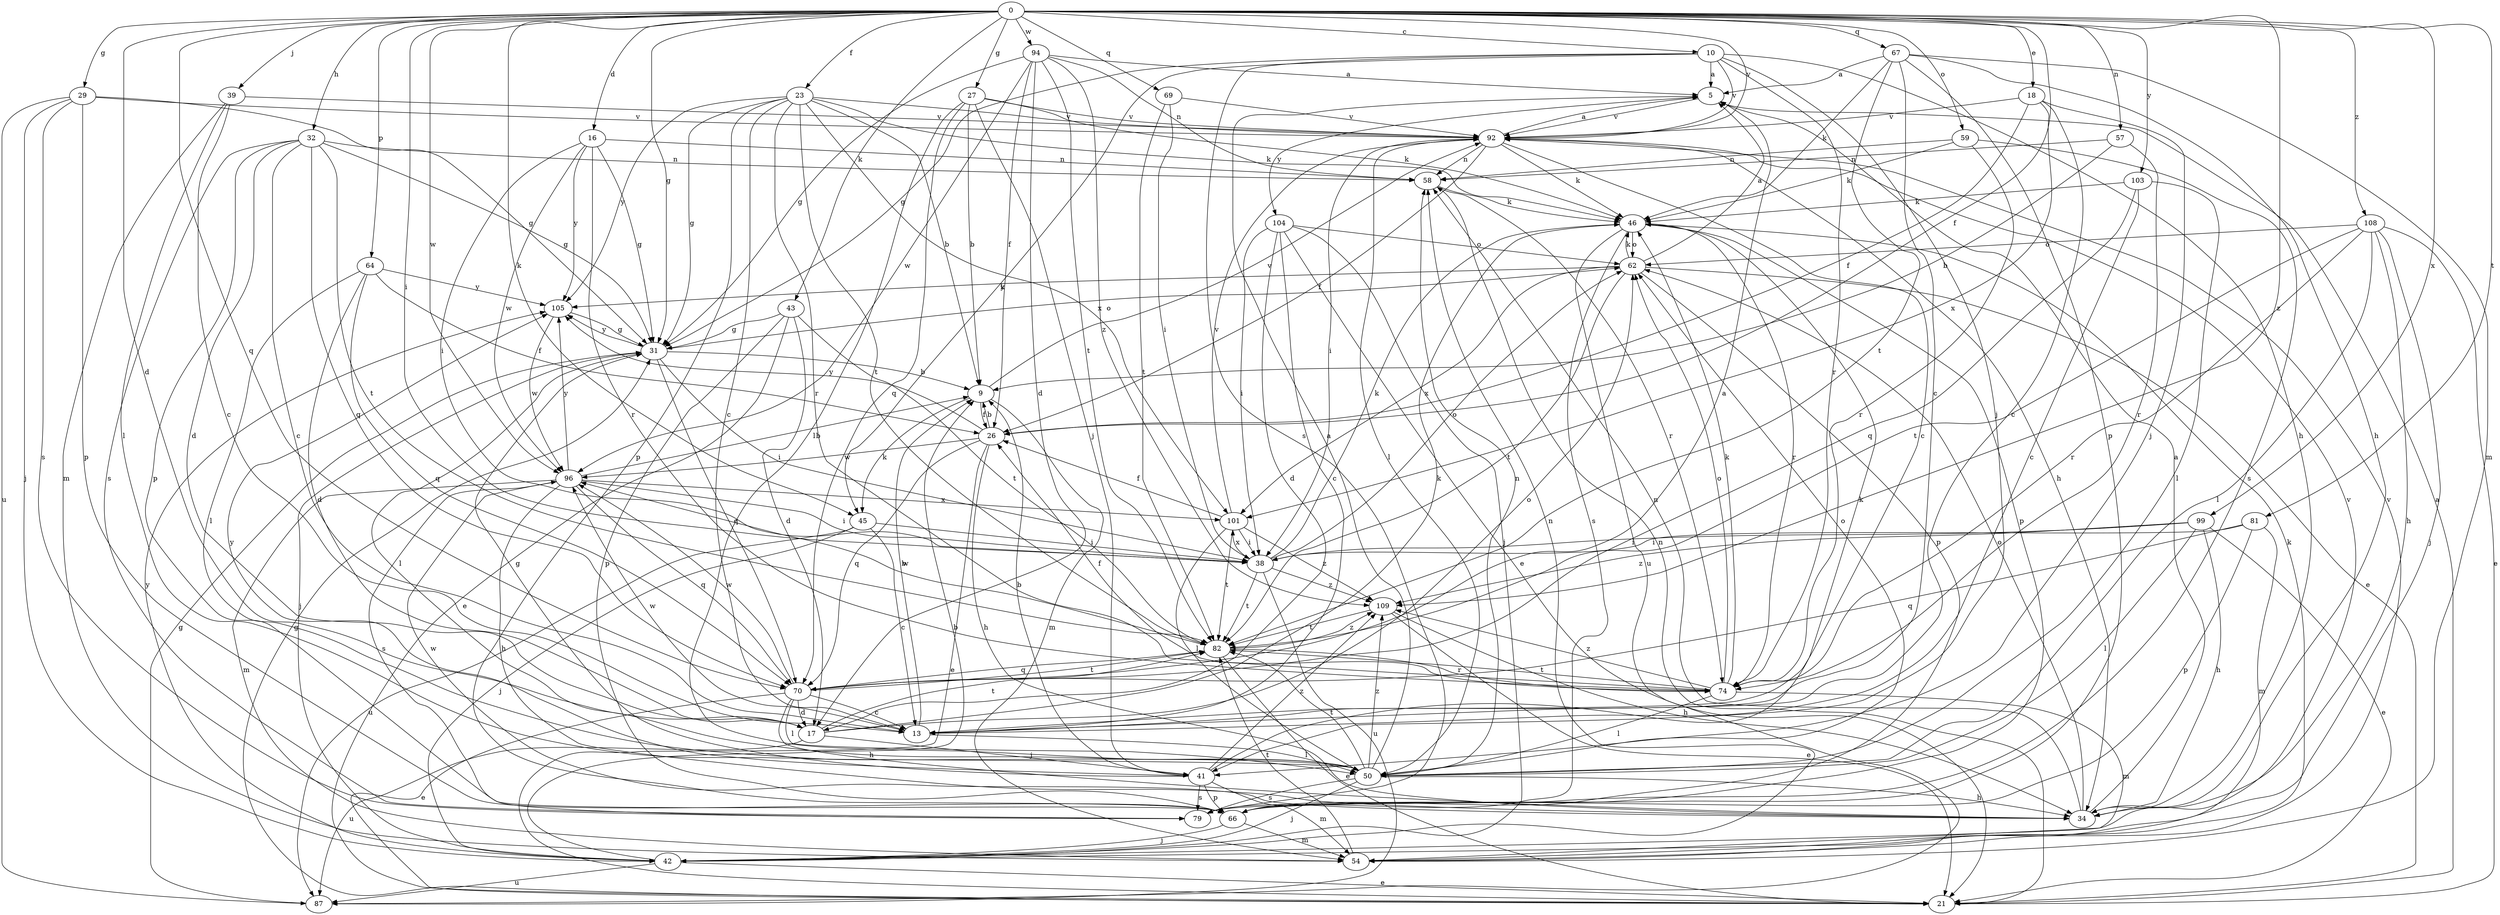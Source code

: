 strict digraph  {
0;
5;
9;
10;
13;
16;
17;
18;
21;
23;
26;
27;
29;
31;
32;
34;
38;
39;
41;
42;
43;
45;
46;
50;
54;
57;
58;
59;
62;
64;
66;
67;
69;
70;
74;
79;
81;
82;
87;
92;
94;
96;
99;
101;
103;
104;
105;
108;
109;
0 -> 10  [label=c];
0 -> 16  [label=d];
0 -> 17  [label=d];
0 -> 18  [label=e];
0 -> 23  [label=f];
0 -> 26  [label=f];
0 -> 27  [label=g];
0 -> 29  [label=g];
0 -> 31  [label=g];
0 -> 32  [label=h];
0 -> 38  [label=i];
0 -> 39  [label=j];
0 -> 43  [label=k];
0 -> 45  [label=k];
0 -> 57  [label=n];
0 -> 59  [label=o];
0 -> 64  [label=p];
0 -> 67  [label=q];
0 -> 69  [label=q];
0 -> 70  [label=q];
0 -> 81  [label=t];
0 -> 92  [label=v];
0 -> 94  [label=w];
0 -> 96  [label=w];
0 -> 99  [label=x];
0 -> 103  [label=y];
0 -> 108  [label=z];
0 -> 109  [label=z];
5 -> 92  [label=v];
5 -> 104  [label=y];
9 -> 26  [label=f];
9 -> 45  [label=k];
9 -> 54  [label=m];
9 -> 92  [label=v];
10 -> 5  [label=a];
10 -> 31  [label=g];
10 -> 34  [label=h];
10 -> 41  [label=j];
10 -> 45  [label=k];
10 -> 74  [label=r];
10 -> 79  [label=s];
10 -> 92  [label=v];
13 -> 9  [label=b];
13 -> 50  [label=l];
13 -> 96  [label=w];
16 -> 31  [label=g];
16 -> 38  [label=i];
16 -> 58  [label=n];
16 -> 74  [label=r];
16 -> 96  [label=w];
16 -> 105  [label=y];
17 -> 41  [label=j];
17 -> 46  [label=k];
17 -> 62  [label=o];
17 -> 82  [label=t];
17 -> 87  [label=u];
18 -> 13  [label=c];
18 -> 26  [label=f];
18 -> 41  [label=j];
18 -> 92  [label=v];
18 -> 101  [label=x];
21 -> 5  [label=a];
21 -> 31  [label=g];
21 -> 58  [label=n];
23 -> 9  [label=b];
23 -> 13  [label=c];
23 -> 31  [label=g];
23 -> 46  [label=k];
23 -> 66  [label=p];
23 -> 74  [label=r];
23 -> 82  [label=t];
23 -> 92  [label=v];
23 -> 101  [label=x];
23 -> 105  [label=y];
26 -> 9  [label=b];
26 -> 21  [label=e];
26 -> 34  [label=h];
26 -> 70  [label=q];
26 -> 96  [label=w];
26 -> 105  [label=y];
27 -> 9  [label=b];
27 -> 41  [label=j];
27 -> 46  [label=k];
27 -> 50  [label=l];
27 -> 70  [label=q];
27 -> 92  [label=v];
29 -> 31  [label=g];
29 -> 42  [label=j];
29 -> 66  [label=p];
29 -> 79  [label=s];
29 -> 87  [label=u];
29 -> 92  [label=v];
31 -> 9  [label=b];
31 -> 38  [label=i];
31 -> 42  [label=j];
31 -> 50  [label=l];
31 -> 62  [label=o];
31 -> 70  [label=q];
31 -> 105  [label=y];
32 -> 13  [label=c];
32 -> 17  [label=d];
32 -> 31  [label=g];
32 -> 58  [label=n];
32 -> 66  [label=p];
32 -> 70  [label=q];
32 -> 79  [label=s];
32 -> 82  [label=t];
34 -> 5  [label=a];
34 -> 58  [label=n];
34 -> 62  [label=o];
34 -> 96  [label=w];
38 -> 46  [label=k];
38 -> 62  [label=o];
38 -> 82  [label=t];
38 -> 87  [label=u];
38 -> 101  [label=x];
38 -> 109  [label=z];
39 -> 13  [label=c];
39 -> 50  [label=l];
39 -> 54  [label=m];
39 -> 92  [label=v];
41 -> 9  [label=b];
41 -> 31  [label=g];
41 -> 46  [label=k];
41 -> 54  [label=m];
41 -> 66  [label=p];
41 -> 79  [label=s];
41 -> 105  [label=y];
41 -> 109  [label=z];
42 -> 9  [label=b];
42 -> 21  [label=e];
42 -> 58  [label=n];
42 -> 87  [label=u];
42 -> 92  [label=v];
42 -> 105  [label=y];
43 -> 17  [label=d];
43 -> 21  [label=e];
43 -> 31  [label=g];
43 -> 66  [label=p];
43 -> 82  [label=t];
45 -> 13  [label=c];
45 -> 38  [label=i];
45 -> 42  [label=j];
45 -> 87  [label=u];
46 -> 62  [label=o];
46 -> 66  [label=p];
46 -> 74  [label=r];
46 -> 79  [label=s];
46 -> 87  [label=u];
50 -> 5  [label=a];
50 -> 34  [label=h];
50 -> 42  [label=j];
50 -> 58  [label=n];
50 -> 62  [label=o];
50 -> 79  [label=s];
50 -> 82  [label=t];
50 -> 109  [label=z];
54 -> 46  [label=k];
54 -> 82  [label=t];
54 -> 92  [label=v];
57 -> 9  [label=b];
57 -> 58  [label=n];
57 -> 74  [label=r];
58 -> 46  [label=k];
58 -> 74  [label=r];
59 -> 46  [label=k];
59 -> 58  [label=n];
59 -> 74  [label=r];
59 -> 79  [label=s];
62 -> 5  [label=a];
62 -> 21  [label=e];
62 -> 46  [label=k];
62 -> 66  [label=p];
62 -> 82  [label=t];
62 -> 101  [label=x];
62 -> 105  [label=y];
64 -> 17  [label=d];
64 -> 26  [label=f];
64 -> 50  [label=l];
64 -> 70  [label=q];
64 -> 105  [label=y];
66 -> 42  [label=j];
66 -> 54  [label=m];
67 -> 5  [label=a];
67 -> 13  [label=c];
67 -> 34  [label=h];
67 -> 46  [label=k];
67 -> 54  [label=m];
67 -> 66  [label=p];
67 -> 82  [label=t];
69 -> 38  [label=i];
69 -> 82  [label=t];
69 -> 92  [label=v];
70 -> 5  [label=a];
70 -> 13  [label=c];
70 -> 17  [label=d];
70 -> 21  [label=e];
70 -> 34  [label=h];
70 -> 50  [label=l];
70 -> 82  [label=t];
70 -> 96  [label=w];
74 -> 26  [label=f];
74 -> 46  [label=k];
74 -> 50  [label=l];
74 -> 54  [label=m];
74 -> 62  [label=o];
74 -> 82  [label=t];
74 -> 109  [label=z];
81 -> 38  [label=i];
81 -> 54  [label=m];
81 -> 66  [label=p];
81 -> 70  [label=q];
82 -> 21  [label=e];
82 -> 70  [label=q];
82 -> 74  [label=r];
82 -> 96  [label=w];
82 -> 109  [label=z];
87 -> 31  [label=g];
92 -> 5  [label=a];
92 -> 13  [label=c];
92 -> 26  [label=f];
92 -> 34  [label=h];
92 -> 38  [label=i];
92 -> 46  [label=k];
92 -> 50  [label=l];
92 -> 58  [label=n];
94 -> 5  [label=a];
94 -> 17  [label=d];
94 -> 26  [label=f];
94 -> 31  [label=g];
94 -> 58  [label=n];
94 -> 82  [label=t];
94 -> 96  [label=w];
94 -> 109  [label=z];
96 -> 9  [label=b];
96 -> 34  [label=h];
96 -> 38  [label=i];
96 -> 54  [label=m];
96 -> 70  [label=q];
96 -> 79  [label=s];
96 -> 101  [label=x];
96 -> 105  [label=y];
99 -> 21  [label=e];
99 -> 34  [label=h];
99 -> 38  [label=i];
99 -> 50  [label=l];
99 -> 109  [label=z];
101 -> 26  [label=f];
101 -> 38  [label=i];
101 -> 50  [label=l];
101 -> 82  [label=t];
101 -> 92  [label=v];
101 -> 109  [label=z];
103 -> 13  [label=c];
103 -> 46  [label=k];
103 -> 50  [label=l];
103 -> 70  [label=q];
104 -> 13  [label=c];
104 -> 17  [label=d];
104 -> 21  [label=e];
104 -> 38  [label=i];
104 -> 42  [label=j];
104 -> 62  [label=o];
105 -> 31  [label=g];
105 -> 96  [label=w];
108 -> 21  [label=e];
108 -> 34  [label=h];
108 -> 42  [label=j];
108 -> 50  [label=l];
108 -> 62  [label=o];
108 -> 74  [label=r];
108 -> 82  [label=t];
109 -> 21  [label=e];
109 -> 34  [label=h];
109 -> 82  [label=t];
}
